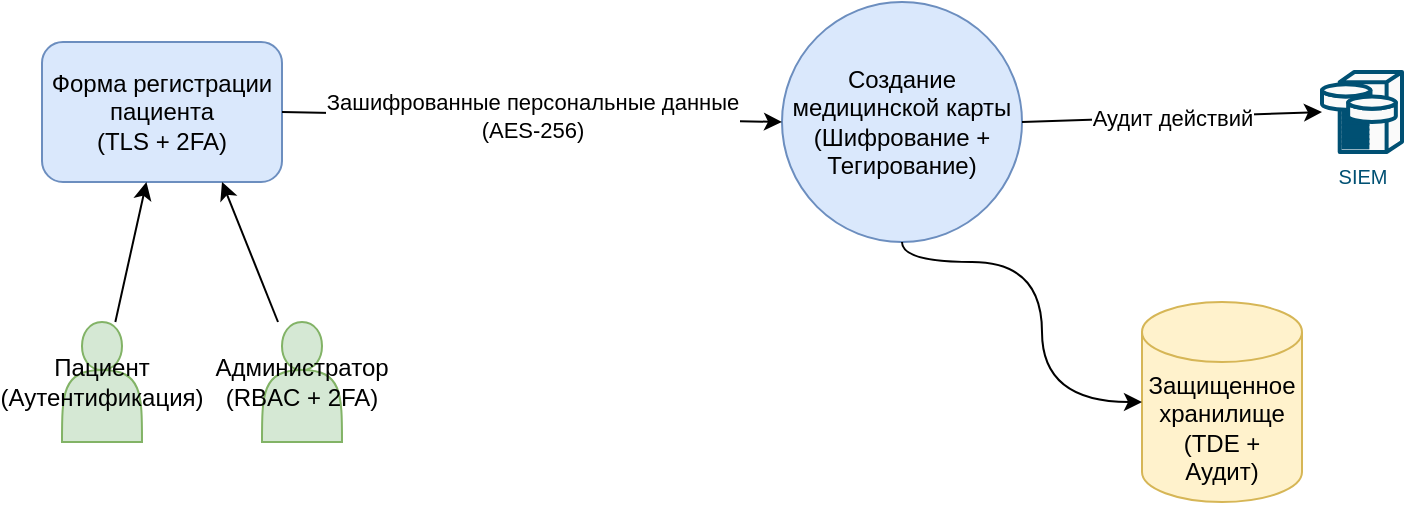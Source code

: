 <mxfile>
    <diagram id="Patient_Registration_DFD_TOBE" name="Registration_DFD_TOBE">
        <mxGraphModel dx="515" dy="807" grid="1" gridSize="10" guides="1" tooltips="1" connect="1" arrows="1" fold="1" page="1" pageScale="1" pageWidth="827" pageHeight="1169" math="0" shadow="0">
            <root>
                <mxCell id="0"/>
                <mxCell id="1" parent="0"/>
                <mxCell id="2" value="Форма регистрации пациента&#xa;(TLS + 2FA)" style="rounded=1;whiteSpace=wrap;html=1;fillColor=#dae8fc;strokeColor=#6c8ebf;" parent="1" vertex="1">
                    <mxGeometry x="50" y="190" width="120" height="70" as="geometry"/>
                </mxCell>
                <mxCell id="4" value="Создание&#xa;медицинской карты&#xa;(Шифрование + Тегирование)" style="rounded=1;whiteSpace=wrap;html=1;fillColor=#dae8fc;strokeColor=#6c8ebf;arcSize=50;" parent="1" vertex="1">
                    <mxGeometry x="420" y="170" width="120" height="120" as="geometry"/>
                </mxCell>
                <mxCell id="5" value="Защищенное хранилище&#xa;(TDE + Аудит)" style="shape=cylinder3;whiteSpace=wrap;html=1;boundedLbl=1;backgroundOutline=1;size=15;fillColor=#fff2cc;strokeColor=#d6b656;" parent="1" vertex="1">
                    <mxGeometry x="600" y="320" width="80" height="100" as="geometry"/>
                </mxCell>
                <mxCell id="6" value="Зашифрованные персональные данные&#xa;(AES-256)" style="endArrow=classic;html=1;exitX=1;exitY=0.5;exitDx=0;exitDy=0;entryX=0;entryY=0.5;entryDx=0;entryDy=0;" parent="1" source="2" target="4" edge="1">
                    <mxGeometry width="50" height="50" relative="1" as="geometry">
                        <mxPoint x="320" y="190" as="targetPoint"/>
                    </mxGeometry>
                </mxCell>
                <mxCell id="eLMpMQz90m2vMFddUnMd-11" style="edgeStyle=none;html=1;entryX=0.75;entryY=1;entryDx=0;entryDy=0;" parent="1" source="7" target="2" edge="1">
                    <mxGeometry relative="1" as="geometry"/>
                </mxCell>
                <mxCell id="7" value="Администратор&#xa;(RBAC + 2FA)" style="shape=actor;whiteSpace=wrap;html=1;fillColor=#d5e8d4;strokeColor=#82b366;" parent="1" vertex="1">
                    <mxGeometry x="160" y="330" width="40" height="60" as="geometry"/>
                </mxCell>
                <mxCell id="eLMpMQz90m2vMFddUnMd-10" style="edgeStyle=none;html=1;" parent="1" source="8" target="2" edge="1">
                    <mxGeometry relative="1" as="geometry"/>
                </mxCell>
                <mxCell id="8" value="Пациент&#xa;(Аутентификация)" style="shape=actor;whiteSpace=wrap;html=1;fillColor=#d5e8d4;strokeColor=#82b366;" parent="1" vertex="1">
                    <mxGeometry x="60" y="330" width="40" height="60" as="geometry"/>
                </mxCell>
                <mxCell id="9" value="SIEM" style="shape=mxgraph.cisco.servers.storage_server;html=1;dashed=0;fillColor=#FAFAFA;strokeColor=#005073;strokeWidth=2;verticalLabelPosition=bottom;verticalAlign=top;align=center;html=1;fontSize=10;spacingTop=0;outlineConnect=0;fontColor=#005073;" parent="1" vertex="1">
                    <mxGeometry x="690" y="205" width="40" height="40" as="geometry"/>
                </mxCell>
                <mxCell id="10" value="Аудит действий" style="endArrow=classic;html=1;exitX=1;exitY=0.5;exitDx=0;exitDy=0;entryX=0;entryY=0.5;entryDx=0;entryDy=0;" parent="1" source="4" target="9" edge="1">
                    <mxGeometry width="50" height="50" relative="1" as="geometry"/>
                </mxCell>
                <mxCell id="eLMpMQz90m2vMFddUnMd-13" style="edgeStyle=orthogonalEdgeStyle;html=1;entryX=0;entryY=0.5;entryDx=0;entryDy=0;entryPerimeter=0;curved=1;" parent="1" source="4" target="5" edge="1">
                    <mxGeometry relative="1" as="geometry">
                        <Array as="points">
                            <mxPoint x="480" y="300"/>
                            <mxPoint x="550" y="300"/>
                            <mxPoint x="550" y="370"/>
                        </Array>
                    </mxGeometry>
                </mxCell>
            </root>
        </mxGraphModel>
    </diagram>
    <diagram id="Medical_Data_Processing_DFD_TOBE" name="Appointment_DFD_TOBE">
        <mxGraphModel dx="669" dy="807" grid="1" gridSize="10" guides="1" tooltips="1" connect="1" arrows="1" fold="1" page="1" pageScale="1" pageWidth="827" pageHeight="1169" math="0" shadow="0">
            <root>
                <mxCell id="0"/>
                <mxCell id="1" parent="0"/>
                <mxCell id="2" value="Приём пациента&#xa;(RBAC + Аудит)" style="rounded=1;whiteSpace=wrap;html=1;fillColor=#dae8fc;strokeColor=#6c8ebf;arcSize=50;" parent="1" vertex="1">
                    <mxGeometry x="10" y="180" width="120" height="120" as="geometry"/>
                </mxCell>
                <mxCell id="ThurI2AhjfvF_iFqIq_8-12" style="edgeStyle=orthogonalEdgeStyle;html=1;curved=1;exitX=0.5;exitY=1;exitDx=0;exitDy=0;" edge="1" parent="1" source="3" target="5">
                    <mxGeometry relative="1" as="geometry"/>
                </mxCell>
                <mxCell id="ThurI2AhjfvF_iFqIq_8-15" style="edgeStyle=orthogonalEdgeStyle;html=1;entryX=0;entryY=0.5;entryDx=0;entryDy=0;exitX=0.5;exitY=0;exitDx=0;exitDy=0;curved=1;" edge="1" parent="1" source="3" target="8">
                    <mxGeometry relative="1" as="geometry"/>
                </mxCell>
                <mxCell id="ThurI2AhjfvF_iFqIq_8-17" value="Обезличенные данные&lt;div&gt;пациента&lt;/div&gt;" style="edgeLabel;html=1;align=center;verticalAlign=middle;resizable=0;points=[];" vertex="1" connectable="0" parent="ThurI2AhjfvF_iFqIq_8-15">
                    <mxGeometry x="0.033" y="-22" relative="1" as="geometry">
                        <mxPoint as="offset"/>
                    </mxGeometry>
                </mxCell>
                <mxCell id="3" value="Запись медицинских&#xa;данных&#xa;(Шифрование + Тегирование)" style="rounded=1;whiteSpace=wrap;html=1;fillColor=#dae8fc;strokeColor=#6c8ebf;arcSize=50;" parent="1" vertex="1">
                    <mxGeometry x="340" y="182.5" width="120" height="115" as="geometry"/>
                </mxCell>
                <mxCell id="4" value="Обработка&#xa;анализов&#xa;(API + TLS)" style="rounded=1;whiteSpace=wrap;html=1;fillColor=#dae8fc;strokeColor=#6c8ebf;arcSize=50;" parent="1" vertex="1">
                    <mxGeometry x="707" y="187.5" width="120" height="110" as="geometry"/>
                </mxCell>
                <mxCell id="5" value="Защищенное хранилище&#xa;медицинских карт&#xa;(TDE + Аудит)" style="shape=cylinder3;whiteSpace=wrap;html=1;boundedLbl=1;backgroundOutline=1;size=15;fillColor=#fff2cc;strokeColor=#d6b656;" parent="1" vertex="1">
                    <mxGeometry x="470" y="440" width="80" height="100" as="geometry"/>
                </mxCell>
                <mxCell id="6" value="Зашифрованные данные приёма&#xa;(AES-256)" style="endArrow=classic;html=1;exitX=1;exitY=0.5;exitDx=0;exitDy=0;entryX=0;entryY=0.5;entryDx=0;entryDy=0;" parent="1" source="2" target="3" edge="1">
                    <mxGeometry width="50" height="50" relative="1" as="geometry"/>
                </mxCell>
                <mxCell id="7" value="Зашифрованные результаты анализов&#xa;(API + TLS)" style="endArrow=classic;html=1;exitX=1;exitY=0.5;exitDx=0;exitDy=0;entryX=0;entryY=0.5;entryDx=0;entryDy=0;" parent="1" source="3" target="4" edge="1">
                    <mxGeometry width="50" height="50" relative="1" as="geometry"/>
                </mxCell>
                <mxCell id="8" value="Лаборатория&#xa;(API + TLS)" style="rounded=1;whiteSpace=wrap;html=1;fillColor=#d5e8d4;strokeColor=#82b366;arcSize=13;" parent="1" vertex="1">
                    <mxGeometry x="540" y="70" width="120" height="50" as="geometry"/>
                </mxCell>
                <mxCell id="9" value="Пациент&#xa;(Аутентификация)" style="shape=actor;whiteSpace=wrap;html=1;fillColor=#d5e8d4;strokeColor=#82b366;" parent="1" vertex="1">
                    <mxGeometry x="40" y="350" width="40" height="60" as="geometry"/>
                </mxCell>
                <mxCell id="10" value="Мед.работник&#xa;(RBAC + 2FA)" style="shape=actor;whiteSpace=wrap;html=1;fillColor=#d5e8d4;strokeColor=#82b366;" parent="1" vertex="1">
                    <mxGeometry x="180" y="350" width="40" height="60" as="geometry"/>
                </mxCell>
                <mxCell id="11" value="SIEM" style="shape=mxgraph.cisco.servers.storage_server;html=1;dashed=0;fillColor=#FAFAFA;strokeColor=#005073;strokeWidth=2;verticalLabelPosition=bottom;verticalAlign=top;align=center;html=1;fontSize=10;spacingTop=0;outlineConnect=0;fontColor=#005073;" parent="1" vertex="1">
                    <mxGeometry x="680" y="390" width="40" height="40" as="geometry"/>
                </mxCell>
                <mxCell id="12" value="Аудит действий" style="endArrow=classic;html=1;exitX=1;exitY=0.5;exitDx=0;exitDy=0;entryX=0;entryY=0.5;entryDx=0;entryDy=0;" parent="1" source="3" target="11" edge="1">
                    <mxGeometry width="50" height="50" relative="1" as="geometry"/>
                </mxCell>
                <mxCell id="ThurI2AhjfvF_iFqIq_8-13" style="edgeStyle=none;html=1;entryX=0.433;entryY=1.008;entryDx=0;entryDy=0;entryPerimeter=0;" edge="1" parent="1" source="9" target="2">
                    <mxGeometry relative="1" as="geometry"/>
                </mxCell>
                <mxCell id="ThurI2AhjfvF_iFqIq_8-14" style="edgeStyle=orthogonalEdgeStyle;html=1;entryX=0.808;entryY=0.9;entryDx=0;entryDy=0;entryPerimeter=0;curved=1;exitX=0.5;exitY=0;exitDx=0;exitDy=0;" edge="1" parent="1" source="10" target="2">
                    <mxGeometry relative="1" as="geometry"/>
                </mxCell>
                <mxCell id="ThurI2AhjfvF_iFqIq_8-16" style="edgeStyle=orthogonalEdgeStyle;html=1;entryX=0.892;entryY=0.239;entryDx=0;entryDy=0;entryPerimeter=0;curved=1;exitX=0.5;exitY=1;exitDx=0;exitDy=0;" edge="1" parent="1" source="8" target="3">
                    <mxGeometry relative="1" as="geometry"/>
                </mxCell>
                <mxCell id="ThurI2AhjfvF_iFqIq_8-18" value="Зашифрованные результаты&lt;div&gt;анализов&lt;/div&gt;" style="edgeLabel;html=1;align=center;verticalAlign=middle;resizable=0;points=[];" vertex="1" connectable="0" parent="ThurI2AhjfvF_iFqIq_8-16">
                    <mxGeometry x="-0.059" y="-2" relative="1" as="geometry">
                        <mxPoint as="offset"/>
                    </mxGeometry>
                </mxCell>
            </root>
        </mxGraphModel>
    </diagram>
    <diagram id="Payment_Processing_DFD_TOBE" name="Payment_DFD_TOBE">
        <mxGraphModel dx="669" dy="807" grid="1" gridSize="10" guides="1" tooltips="1" connect="1" arrows="1" fold="1" page="1" pageScale="1" pageWidth="827" pageHeight="1169" math="0" shadow="0">
            <root>
                <mxCell id="0"/>
                <mxCell id="1" parent="0"/>
                <mxCell id="2" value="Формирование&#xa;счета&#xa;(Шифрование)" style="rounded=1;whiteSpace=wrap;html=1;fillColor=#dae8fc;strokeColor=#6c8ebf;arcSize=50;" parent="1" vertex="1">
                    <mxGeometry x="30" y="240" width="120" height="120" as="geometry"/>
                </mxCell>
                <mxCell id="GxCsf2ZPLUfa82QRBt_q-14" style="edgeStyle=none;html=1;exitX=0.5;exitY=0;exitDx=0;exitDy=0;entryX=0.5;entryY=1;entryDx=0;entryDy=0;" edge="1" parent="1" source="3" target="8">
                    <mxGeometry relative="1" as="geometry"/>
                </mxCell>
                <mxCell id="3" value="Обработка&#xa;платежа&#xa;(PCI DSS)" style="rounded=1;whiteSpace=wrap;html=1;fillColor=#dae8fc;strokeColor=#6c8ebf;arcSize=50;" parent="1" vertex="1">
                    <mxGeometry x="290" y="180" width="120" height="120" as="geometry"/>
                </mxCell>
                <mxCell id="4" value="Учёт в 1С&#xa;(Шифрование + Аудит)" style="rounded=1;whiteSpace=wrap;html=1;fillColor=#dae8fc;strokeColor=#6c8ebf;arcSize=50;" parent="1" vertex="1">
                    <mxGeometry x="610" y="240" width="120" height="120" as="geometry"/>
                </mxCell>
                <mxCell id="5" value="1С Бухгалтерия&#xa;(TDE + Аудит)" style="shape=cylinder3;whiteSpace=wrap;html=1;boundedLbl=1;backgroundOutline=1;size=15;fillColor=#fff2cc;strokeColor=#d6b656;" parent="1" vertex="1">
                    <mxGeometry x="800" y="430" width="80" height="100" as="geometry"/>
                </mxCell>
                <mxCell id="6" value="Зашифрованные данные об услугах&#xa;(AES-256)" style="endArrow=classic;html=1;exitX=1;exitY=0.5;exitDx=0;exitDy=0;entryX=0;entryY=0.5;entryDx=0;entryDy=0;" parent="1" source="2" target="3" edge="1">
                    <mxGeometry width="50" height="50" relative="1" as="geometry"/>
                </mxCell>
                <mxCell id="7" value="Зашифрованные данные платежа&#xa;(PCI DSS)" style="endArrow=classic;html=1;exitX=1;exitY=0.5;exitDx=0;exitDy=0;entryX=0;entryY=0.5;entryDx=0;entryDy=0;" parent="1" source="3" target="4" edge="1">
                    <mxGeometry width="50" height="50" relative="1" as="geometry"/>
                </mxCell>
                <mxCell id="GxCsf2ZPLUfa82QRBt_q-15" style="edgeStyle=none;html=1;exitX=1;exitY=0.5;exitDx=0;exitDy=0;entryX=0;entryY=0.5;entryDx=0;entryDy=0;" edge="1" parent="1" source="8" target="9">
                    <mxGeometry relative="1" as="geometry"/>
                </mxCell>
                <mxCell id="GxCsf2ZPLUfa82QRBt_q-16" value="Обезличенные данные" style="edgeLabel;html=1;align=center;verticalAlign=middle;resizable=0;points=[];" vertex="1" connectable="0" parent="GxCsf2ZPLUfa82QRBt_q-15">
                    <mxGeometry x="0.164" y="-4" relative="1" as="geometry">
                        <mxPoint as="offset"/>
                    </mxGeometry>
                </mxCell>
                <mxCell id="8" value="ККМ" style="rounded=1;whiteSpace=wrap;html=1;fillColor=#dae8fc;strokeColor=#6c8ebf;arcSize=21;" parent="1" vertex="1">
                    <mxGeometry x="290" y="50" width="120" height="60" as="geometry"/>
                </mxCell>
                <mxCell id="9" value="ОФД" style="rounded=1;whiteSpace=wrap;html=1;fillColor=#d5e8d4;strokeColor=#82b366;arcSize=21;" parent="1" vertex="1">
                    <mxGeometry x="630" y="50" width="120" height="60" as="geometry"/>
                </mxCell>
                <mxCell id="GxCsf2ZPLUfa82QRBt_q-13" style="edgeStyle=none;html=1;" edge="1" parent="1" source="10" target="2">
                    <mxGeometry relative="1" as="geometry"/>
                </mxCell>
                <mxCell id="GxCsf2ZPLUfa82QRBt_q-18" value="Данные платежа" style="edgeLabel;html=1;align=center;verticalAlign=middle;resizable=0;points=[];" vertex="1" connectable="0" parent="GxCsf2ZPLUfa82QRBt_q-13">
                    <mxGeometry x="0.083" y="1" relative="1" as="geometry">
                        <mxPoint as="offset"/>
                    </mxGeometry>
                </mxCell>
                <mxCell id="10" value="Кассир&#xa;(RBAC + 2FA)" style="shape=actor;whiteSpace=wrap;html=1;fillColor=#d5e8d4;strokeColor=#82b366;" parent="1" vertex="1">
                    <mxGeometry x="70" y="480" width="40" height="60" as="geometry"/>
                </mxCell>
                <mxCell id="GxCsf2ZPLUfa82QRBt_q-21" style="edgeStyle=none;html=1;" edge="1" parent="1" source="11" target="4">
                    <mxGeometry relative="1" as="geometry"/>
                </mxCell>
                <mxCell id="JQ7kIwwTAIw0UbK-aV2J-17" value="Зашифрованные&lt;br&gt;данные" style="edgeLabel;html=1;align=center;verticalAlign=middle;resizable=0;points=[];" vertex="1" connectable="0" parent="GxCsf2ZPLUfa82QRBt_q-21">
                    <mxGeometry x="0.125" y="-4" relative="1" as="geometry">
                        <mxPoint as="offset"/>
                    </mxGeometry>
                </mxCell>
                <mxCell id="11" value="Бухгалтер&#xa;(RBAC + 2FA)" style="shape=actor;whiteSpace=wrap;html=1;fillColor=#d5e8d4;strokeColor=#82b366;" parent="1" vertex="1">
                    <mxGeometry x="640" y="460" width="40" height="60" as="geometry"/>
                </mxCell>
                <mxCell id="12" value="SIEM" style="shape=mxgraph.cisco.servers.storage_server;html=1;dashed=0;fillColor=#FAFAFA;strokeColor=#005073;strokeWidth=2;verticalLabelPosition=bottom;verticalAlign=top;align=center;html=1;fontSize=10;spacingTop=0;outlineConnect=0;fontColor=#005073;" parent="1" vertex="1">
                    <mxGeometry x="880" y="180" width="40" height="40" as="geometry"/>
                </mxCell>
                <mxCell id="13" value="Аудит финансовых операций" style="endArrow=classic;html=1;exitX=1;exitY=0.5;exitDx=0;exitDy=0;entryX=0;entryY=0.5;entryDx=0;entryDy=0;" parent="1" source="4" target="12" edge="1">
                    <mxGeometry width="50" height="50" relative="1" as="geometry"/>
                </mxCell>
                <mxCell id="GxCsf2ZPLUfa82QRBt_q-20" value="Работник склада&lt;br&gt;(RBAC + 2FA)" style="shape=actor;whiteSpace=wrap;html=1;fillColor=#d5e8d4;strokeColor=#82b366;" vertex="1" parent="1">
                    <mxGeometry x="440" y="430" width="40" height="60" as="geometry"/>
                </mxCell>
                <mxCell id="JQ7kIwwTAIw0UbK-aV2J-13" style="edgeStyle=none;html=1;entryX=0;entryY=0.5;entryDx=0;entryDy=0;entryPerimeter=0;" edge="1" parent="1" source="4" target="5">
                    <mxGeometry relative="1" as="geometry"/>
                </mxCell>
                <mxCell id="JQ7kIwwTAIw0UbK-aV2J-15" style="edgeStyle=none;html=1;entryX=0.167;entryY=0.825;entryDx=0;entryDy=0;entryPerimeter=0;" edge="1" parent="1" source="GxCsf2ZPLUfa82QRBt_q-20" target="4">
                    <mxGeometry relative="1" as="geometry"/>
                </mxCell>
                <mxCell id="JQ7kIwwTAIw0UbK-aV2J-16" value="Зашифрованные&lt;br&gt;данные" style="edgeLabel;html=1;align=center;verticalAlign=middle;resizable=0;points=[];" vertex="1" connectable="0" parent="JQ7kIwwTAIw0UbK-aV2J-15">
                    <mxGeometry x="-0.2" relative="1" as="geometry">
                        <mxPoint as="offset"/>
                    </mxGeometry>
                </mxCell>
            </root>
        </mxGraphModel>
    </diagram>
</mxfile>